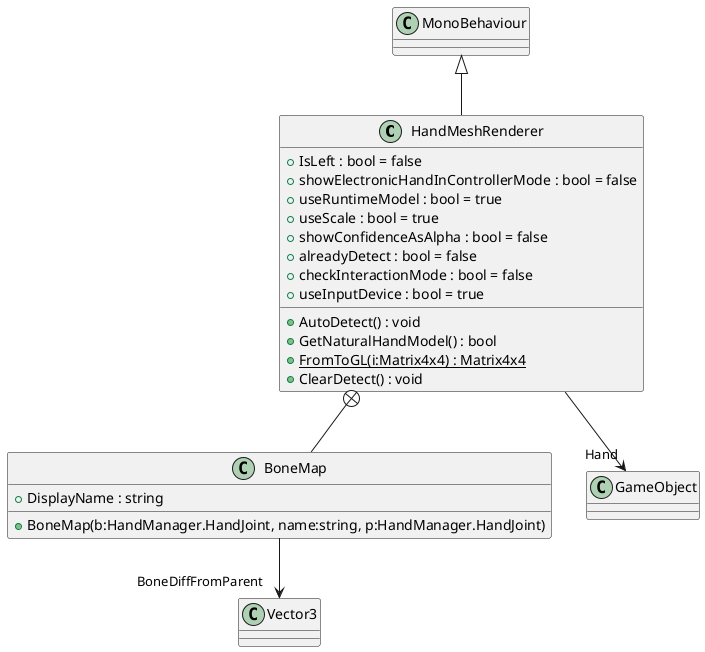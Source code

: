 @startuml
class HandMeshRenderer {
    + IsLeft : bool = false
    + showElectronicHandInControllerMode : bool = false
    + useRuntimeModel : bool = true
    + useScale : bool = true
    + showConfidenceAsAlpha : bool = false
    + alreadyDetect : bool = false
    + checkInteractionMode : bool = false
    + useInputDevice : bool = true
    + AutoDetect() : void
    + GetNaturalHandModel() : bool
    + {static} FromToGL(i:Matrix4x4) : Matrix4x4
    + ClearDetect() : void
}
class BoneMap {
    + BoneMap(b:HandManager.HandJoint, name:string, p:HandManager.HandJoint)
    + DisplayName : string
}
MonoBehaviour <|-- HandMeshRenderer
HandMeshRenderer --> "Hand" GameObject
HandMeshRenderer +-- BoneMap
BoneMap --> "BoneDiffFromParent" Vector3
@enduml
